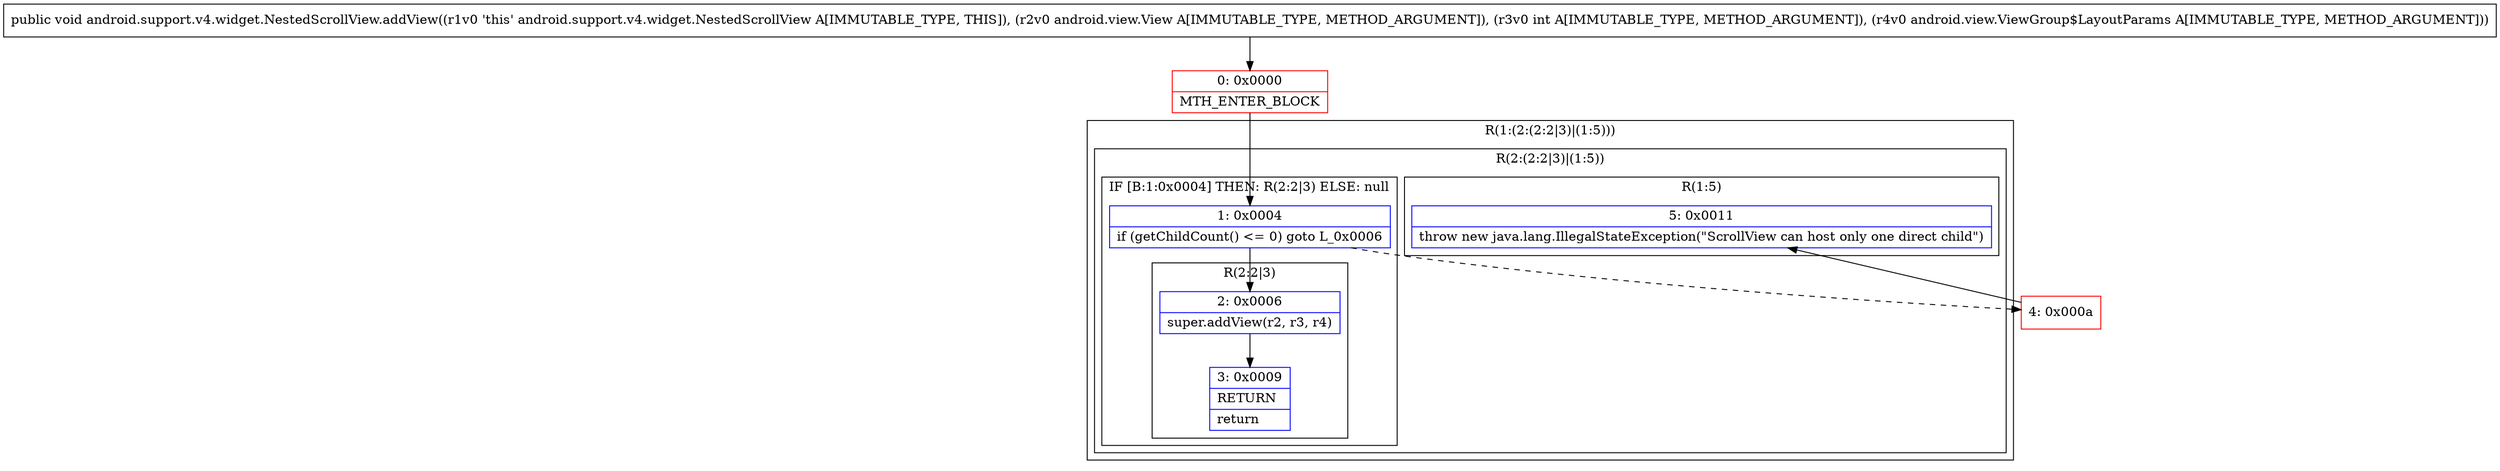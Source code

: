 digraph "CFG forandroid.support.v4.widget.NestedScrollView.addView(Landroid\/view\/View;ILandroid\/view\/ViewGroup$LayoutParams;)V" {
subgraph cluster_Region_292995707 {
label = "R(1:(2:(2:2|3)|(1:5)))";
node [shape=record,color=blue];
subgraph cluster_Region_1999549803 {
label = "R(2:(2:2|3)|(1:5))";
node [shape=record,color=blue];
subgraph cluster_IfRegion_1782751773 {
label = "IF [B:1:0x0004] THEN: R(2:2|3) ELSE: null";
node [shape=record,color=blue];
Node_1 [shape=record,label="{1\:\ 0x0004|if (getChildCount() \<= 0) goto L_0x0006\l}"];
subgraph cluster_Region_2111458420 {
label = "R(2:2|3)";
node [shape=record,color=blue];
Node_2 [shape=record,label="{2\:\ 0x0006|super.addView(r2, r3, r4)\l}"];
Node_3 [shape=record,label="{3\:\ 0x0009|RETURN\l|return\l}"];
}
}
subgraph cluster_Region_1511537838 {
label = "R(1:5)";
node [shape=record,color=blue];
Node_5 [shape=record,label="{5\:\ 0x0011|throw new java.lang.IllegalStateException(\"ScrollView can host only one direct child\")\l}"];
}
}
}
Node_0 [shape=record,color=red,label="{0\:\ 0x0000|MTH_ENTER_BLOCK\l}"];
Node_4 [shape=record,color=red,label="{4\:\ 0x000a}"];
MethodNode[shape=record,label="{public void android.support.v4.widget.NestedScrollView.addView((r1v0 'this' android.support.v4.widget.NestedScrollView A[IMMUTABLE_TYPE, THIS]), (r2v0 android.view.View A[IMMUTABLE_TYPE, METHOD_ARGUMENT]), (r3v0 int A[IMMUTABLE_TYPE, METHOD_ARGUMENT]), (r4v0 android.view.ViewGroup$LayoutParams A[IMMUTABLE_TYPE, METHOD_ARGUMENT])) }"];
MethodNode -> Node_0;
Node_1 -> Node_2;
Node_1 -> Node_4[style=dashed];
Node_2 -> Node_3;
Node_0 -> Node_1;
Node_4 -> Node_5;
}

